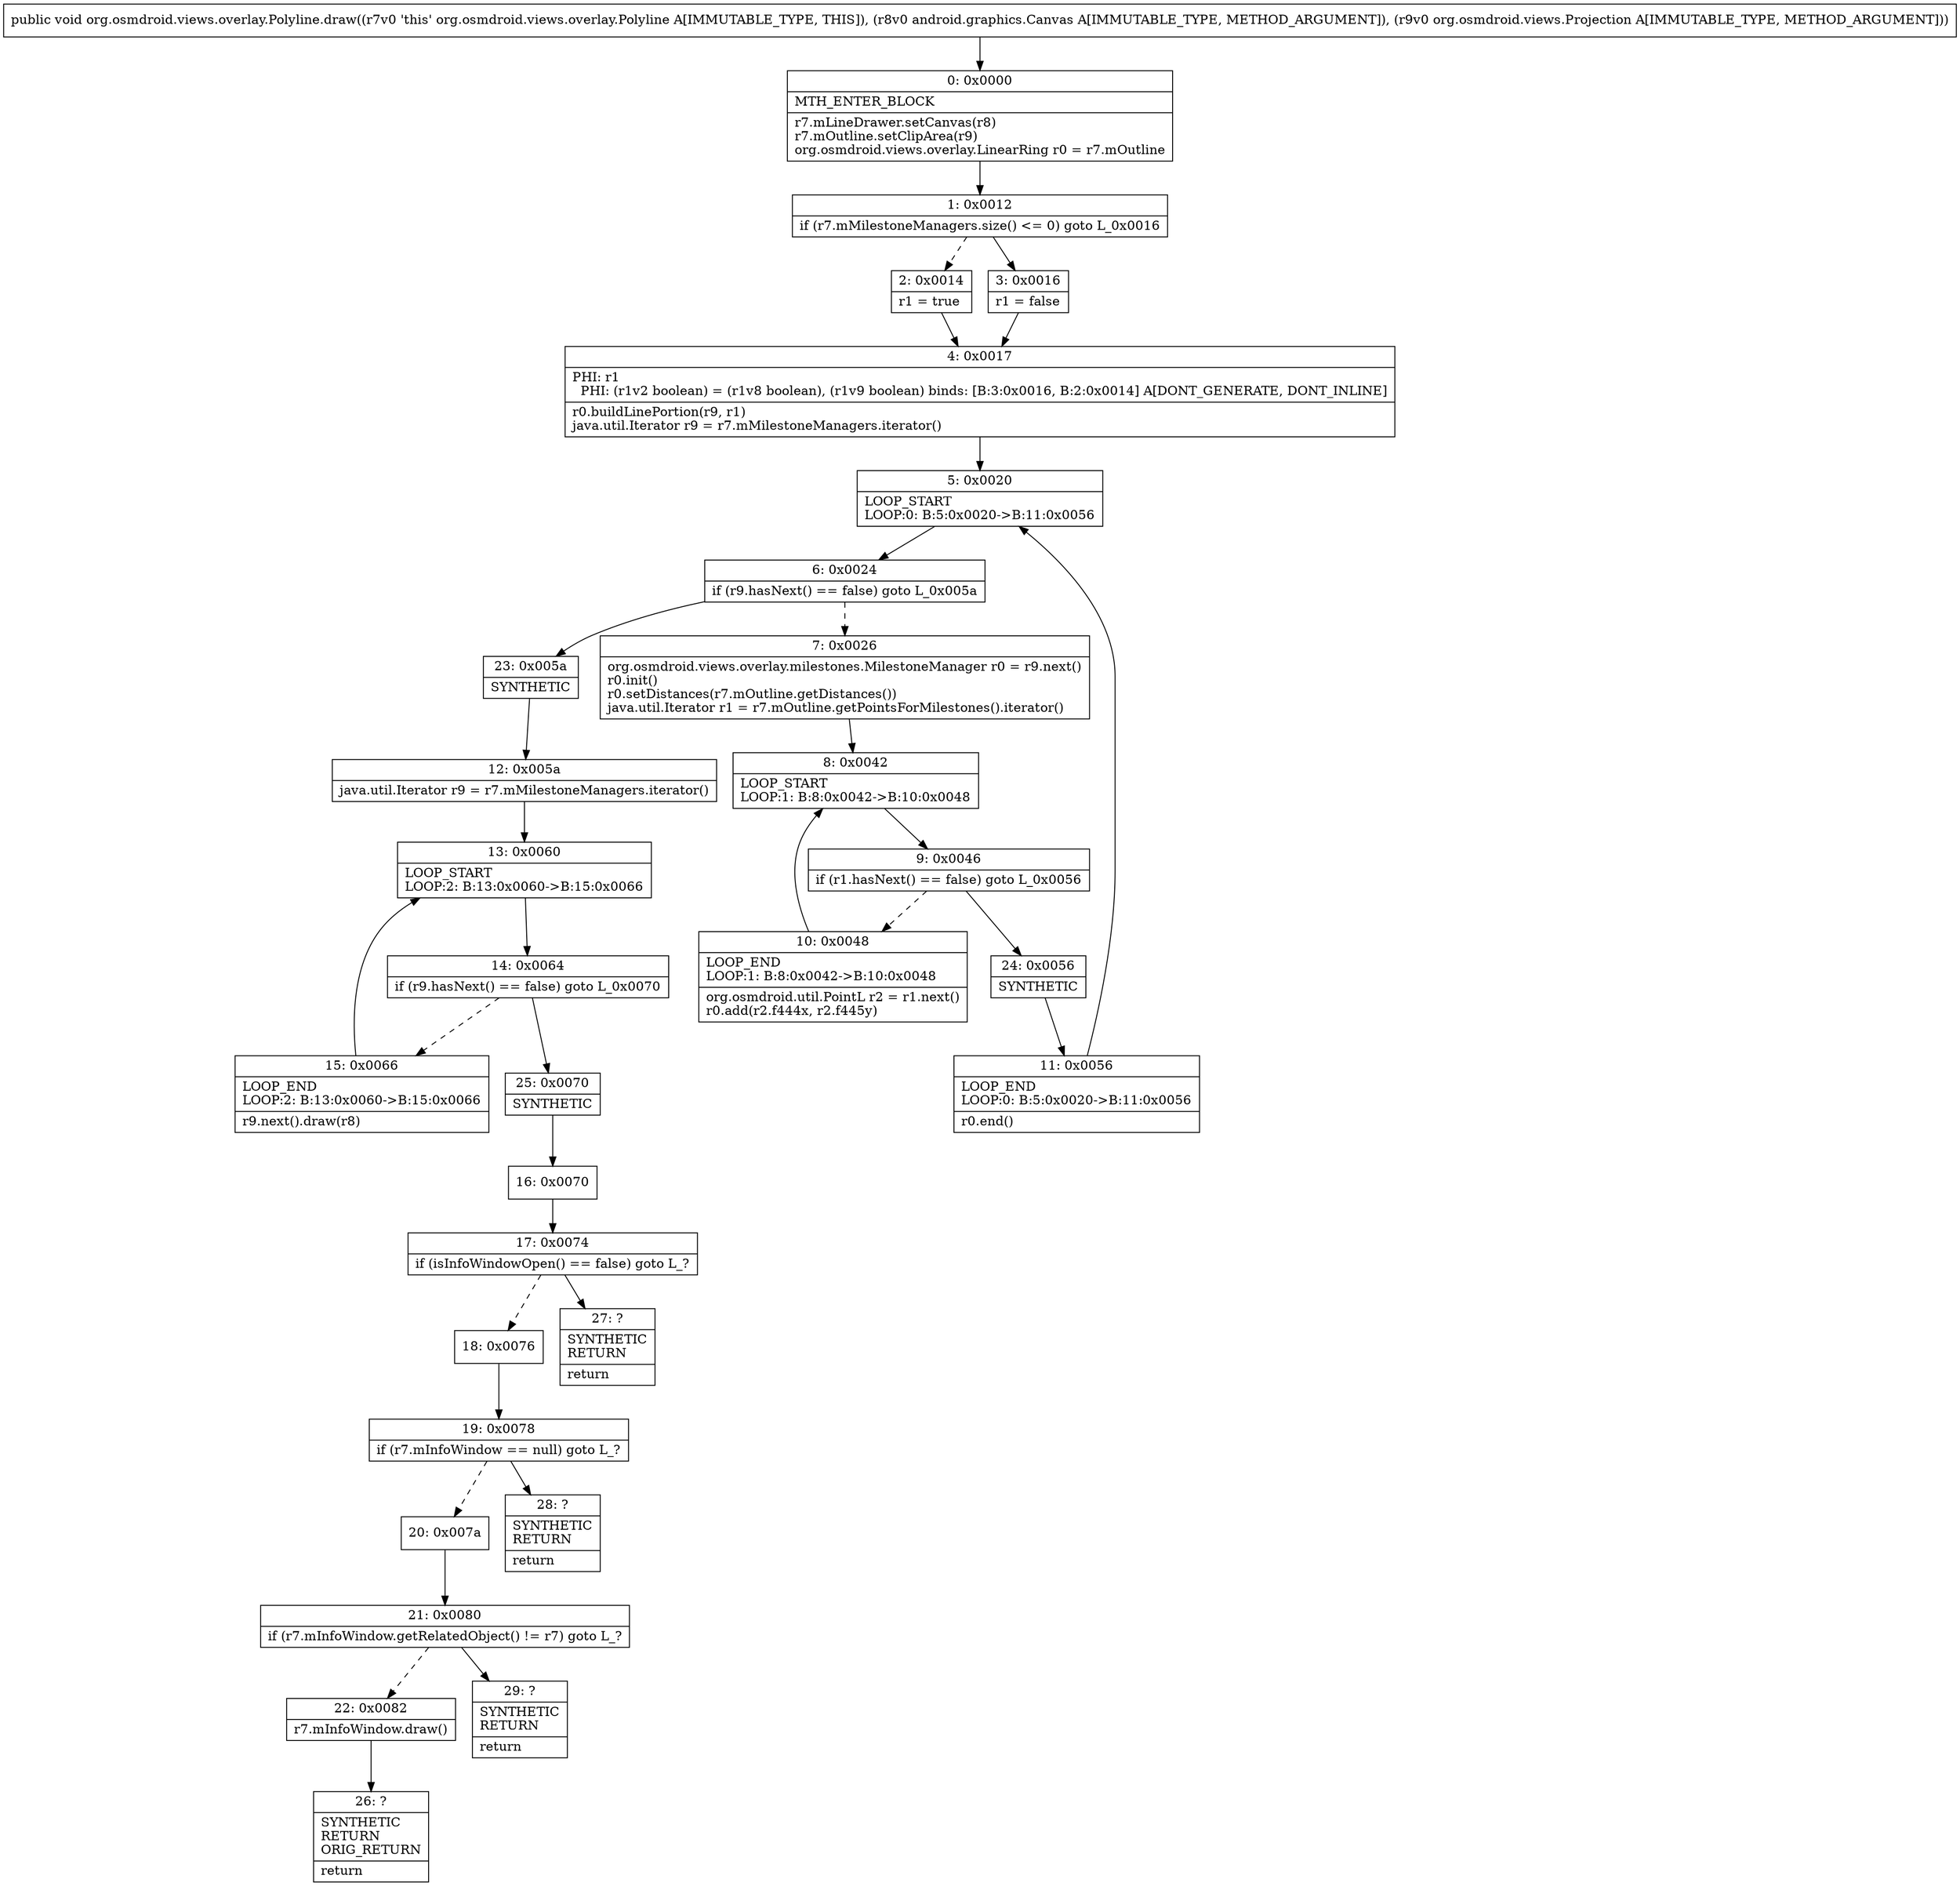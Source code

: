 digraph "CFG fororg.osmdroid.views.overlay.Polyline.draw(Landroid\/graphics\/Canvas;Lorg\/osmdroid\/views\/Projection;)V" {
Node_0 [shape=record,label="{0\:\ 0x0000|MTH_ENTER_BLOCK\l|r7.mLineDrawer.setCanvas(r8)\lr7.mOutline.setClipArea(r9)\lorg.osmdroid.views.overlay.LinearRing r0 = r7.mOutline\l}"];
Node_1 [shape=record,label="{1\:\ 0x0012|if (r7.mMilestoneManagers.size() \<= 0) goto L_0x0016\l}"];
Node_2 [shape=record,label="{2\:\ 0x0014|r1 = true\l}"];
Node_3 [shape=record,label="{3\:\ 0x0016|r1 = false\l}"];
Node_4 [shape=record,label="{4\:\ 0x0017|PHI: r1 \l  PHI: (r1v2 boolean) = (r1v8 boolean), (r1v9 boolean) binds: [B:3:0x0016, B:2:0x0014] A[DONT_GENERATE, DONT_INLINE]\l|r0.buildLinePortion(r9, r1)\ljava.util.Iterator r9 = r7.mMilestoneManagers.iterator()\l}"];
Node_5 [shape=record,label="{5\:\ 0x0020|LOOP_START\lLOOP:0: B:5:0x0020\-\>B:11:0x0056\l}"];
Node_6 [shape=record,label="{6\:\ 0x0024|if (r9.hasNext() == false) goto L_0x005a\l}"];
Node_7 [shape=record,label="{7\:\ 0x0026|org.osmdroid.views.overlay.milestones.MilestoneManager r0 = r9.next()\lr0.init()\lr0.setDistances(r7.mOutline.getDistances())\ljava.util.Iterator r1 = r7.mOutline.getPointsForMilestones().iterator()\l}"];
Node_8 [shape=record,label="{8\:\ 0x0042|LOOP_START\lLOOP:1: B:8:0x0042\-\>B:10:0x0048\l}"];
Node_9 [shape=record,label="{9\:\ 0x0046|if (r1.hasNext() == false) goto L_0x0056\l}"];
Node_10 [shape=record,label="{10\:\ 0x0048|LOOP_END\lLOOP:1: B:8:0x0042\-\>B:10:0x0048\l|org.osmdroid.util.PointL r2 = r1.next()\lr0.add(r2.f444x, r2.f445y)\l}"];
Node_11 [shape=record,label="{11\:\ 0x0056|LOOP_END\lLOOP:0: B:5:0x0020\-\>B:11:0x0056\l|r0.end()\l}"];
Node_12 [shape=record,label="{12\:\ 0x005a|java.util.Iterator r9 = r7.mMilestoneManagers.iterator()\l}"];
Node_13 [shape=record,label="{13\:\ 0x0060|LOOP_START\lLOOP:2: B:13:0x0060\-\>B:15:0x0066\l}"];
Node_14 [shape=record,label="{14\:\ 0x0064|if (r9.hasNext() == false) goto L_0x0070\l}"];
Node_15 [shape=record,label="{15\:\ 0x0066|LOOP_END\lLOOP:2: B:13:0x0060\-\>B:15:0x0066\l|r9.next().draw(r8)\l}"];
Node_16 [shape=record,label="{16\:\ 0x0070}"];
Node_17 [shape=record,label="{17\:\ 0x0074|if (isInfoWindowOpen() == false) goto L_?\l}"];
Node_18 [shape=record,label="{18\:\ 0x0076}"];
Node_19 [shape=record,label="{19\:\ 0x0078|if (r7.mInfoWindow == null) goto L_?\l}"];
Node_20 [shape=record,label="{20\:\ 0x007a}"];
Node_21 [shape=record,label="{21\:\ 0x0080|if (r7.mInfoWindow.getRelatedObject() != r7) goto L_?\l}"];
Node_22 [shape=record,label="{22\:\ 0x0082|r7.mInfoWindow.draw()\l}"];
Node_23 [shape=record,label="{23\:\ 0x005a|SYNTHETIC\l}"];
Node_24 [shape=record,label="{24\:\ 0x0056|SYNTHETIC\l}"];
Node_25 [shape=record,label="{25\:\ 0x0070|SYNTHETIC\l}"];
Node_26 [shape=record,label="{26\:\ ?|SYNTHETIC\lRETURN\lORIG_RETURN\l|return\l}"];
Node_27 [shape=record,label="{27\:\ ?|SYNTHETIC\lRETURN\l|return\l}"];
Node_28 [shape=record,label="{28\:\ ?|SYNTHETIC\lRETURN\l|return\l}"];
Node_29 [shape=record,label="{29\:\ ?|SYNTHETIC\lRETURN\l|return\l}"];
MethodNode[shape=record,label="{public void org.osmdroid.views.overlay.Polyline.draw((r7v0 'this' org.osmdroid.views.overlay.Polyline A[IMMUTABLE_TYPE, THIS]), (r8v0 android.graphics.Canvas A[IMMUTABLE_TYPE, METHOD_ARGUMENT]), (r9v0 org.osmdroid.views.Projection A[IMMUTABLE_TYPE, METHOD_ARGUMENT])) }"];
MethodNode -> Node_0;
Node_0 -> Node_1;
Node_1 -> Node_2[style=dashed];
Node_1 -> Node_3;
Node_2 -> Node_4;
Node_3 -> Node_4;
Node_4 -> Node_5;
Node_5 -> Node_6;
Node_6 -> Node_7[style=dashed];
Node_6 -> Node_23;
Node_7 -> Node_8;
Node_8 -> Node_9;
Node_9 -> Node_10[style=dashed];
Node_9 -> Node_24;
Node_10 -> Node_8;
Node_11 -> Node_5;
Node_12 -> Node_13;
Node_13 -> Node_14;
Node_14 -> Node_15[style=dashed];
Node_14 -> Node_25;
Node_15 -> Node_13;
Node_16 -> Node_17;
Node_17 -> Node_18[style=dashed];
Node_17 -> Node_27;
Node_18 -> Node_19;
Node_19 -> Node_20[style=dashed];
Node_19 -> Node_28;
Node_20 -> Node_21;
Node_21 -> Node_22[style=dashed];
Node_21 -> Node_29;
Node_22 -> Node_26;
Node_23 -> Node_12;
Node_24 -> Node_11;
Node_25 -> Node_16;
}

